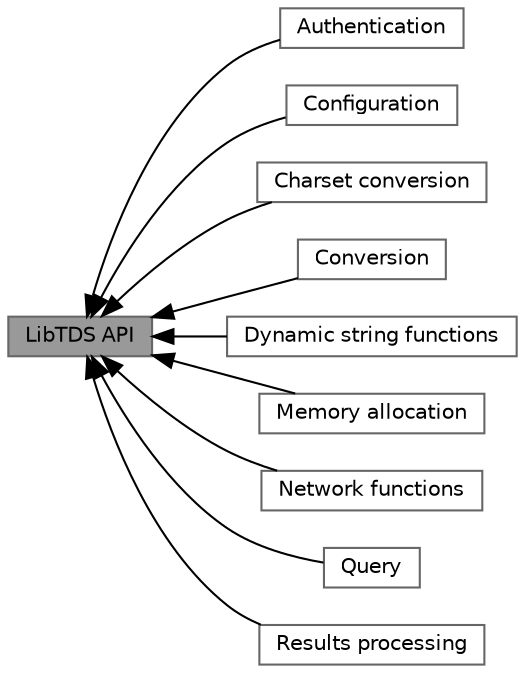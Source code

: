 digraph "LibTDS API"
{
 // LATEX_PDF_SIZE
  bgcolor="transparent";
  edge [fontname=Helvetica,fontsize=10,labelfontname=Helvetica,labelfontsize=10];
  node [fontname=Helvetica,fontsize=10,shape=box,height=0.2,width=0.4];
  rankdir=LR;
  Node2 [id="Node000002",label="Authentication",height=0.2,width=0.4,color="grey40", fillcolor="white", style="filled",URL="$a00585.html",tooltip="Functions for handling authentication."];
  Node3 [id="Node000003",label="Configuration",height=0.2,width=0.4,color="grey40", fillcolor="white", style="filled",URL="$a00586.html",tooltip="Handle reading of configuration."];
  Node5 [id="Node000005",label="Charset conversion",height=0.2,width=0.4,color="grey40", fillcolor="white", style="filled",URL="$a00588.html",tooltip="Convert between different charsets."];
  Node4 [id="Node000004",label="Conversion",height=0.2,width=0.4,color="grey40", fillcolor="white", style="filled",URL="$a00587.html",tooltip="Conversions between datatypes."];
  Node10 [id="Node000010",label="Dynamic string functions",height=0.2,width=0.4,color="grey40", fillcolor="white", style="filled",URL="$a00593.html",tooltip="Handle dynamic string."];
  Node1 [id="Node000001",label="LibTDS API",height=0.2,width=0.4,color="gray40", fillcolor="grey60", style="filled", fontcolor="black",tooltip="Callable functions in libtds."];
  Node6 [id="Node000006",label="Memory allocation",height=0.2,width=0.4,color="grey40", fillcolor="white", style="filled",URL="$a00589.html",tooltip="Allocate or free resources."];
  Node8 [id="Node000008",label="Network functions",height=0.2,width=0.4,color="grey40", fillcolor="white", style="filled",URL="$a00591.html",tooltip="Functions for reading or writing from network."];
  Node7 [id="Node000007",label="Query",height=0.2,width=0.4,color="grey40", fillcolor="white", style="filled",URL="$a00590.html",tooltip="Function to handle query."];
  Node9 [id="Node000009",label="Results processing",height=0.2,width=0.4,color="grey40", fillcolor="white", style="filled",URL="$a00592.html",tooltip="Handle tokens in packets."];
  Node1->Node2 [shape=plaintext, dir="back", style="solid"];
  Node1->Node3 [shape=plaintext, dir="back", style="solid"];
  Node1->Node4 [shape=plaintext, dir="back", style="solid"];
  Node1->Node5 [shape=plaintext, dir="back", style="solid"];
  Node1->Node6 [shape=plaintext, dir="back", style="solid"];
  Node1->Node7 [shape=plaintext, dir="back", style="solid"];
  Node1->Node8 [shape=plaintext, dir="back", style="solid"];
  Node1->Node9 [shape=plaintext, dir="back", style="solid"];
  Node1->Node10 [shape=plaintext, dir="back", style="solid"];
}
